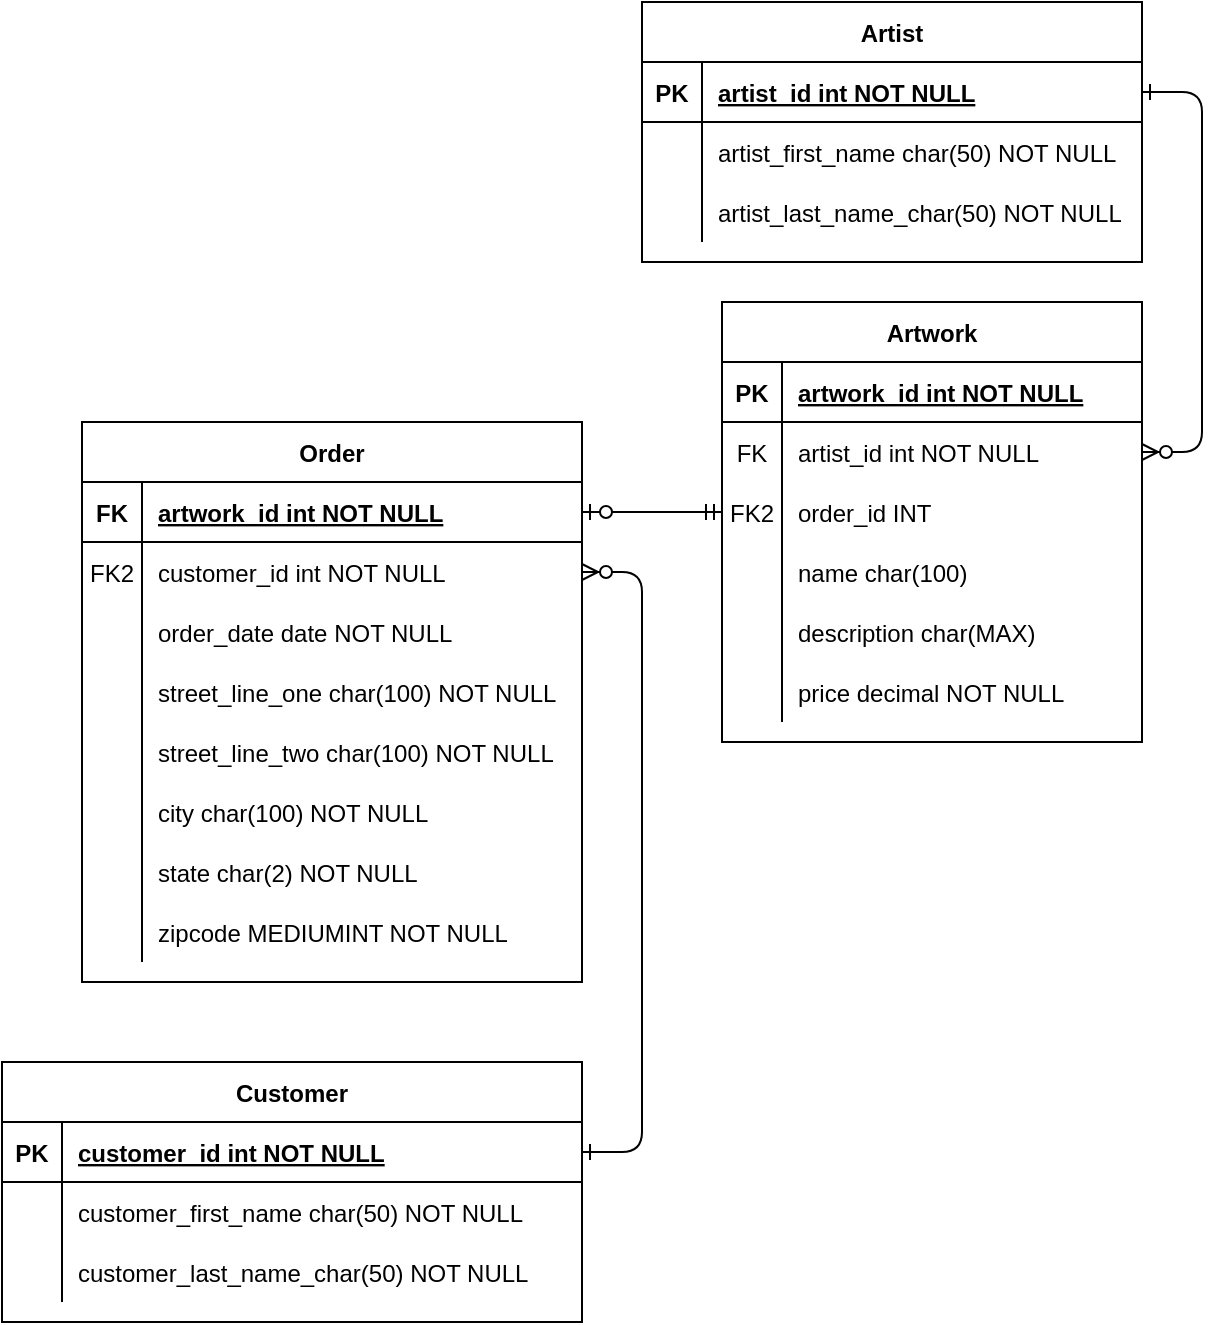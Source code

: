 <mxfile version="14.1.8" type="device"><diagram id="R2lEEEUBdFMjLlhIrx00" name="Schema"><mxGraphModel dx="2035" dy="685" grid="1" gridSize="10" guides="1" tooltips="1" connect="1" arrows="1" fold="1" page="1" pageScale="1" pageWidth="850" pageHeight="1100" math="0" shadow="0" extFonts="Permanent Marker^https://fonts.googleapis.com/css?family=Permanent+Marker"><root><mxCell id="0"/><mxCell id="1" parent="0"/><mxCell id="C-vyLk0tnHw3VtMMgP7b-1" value="" style="edgeStyle=entityRelationEdgeStyle;endArrow=ERzeroToMany;startArrow=ERone;endFill=1;startFill=0;" parent="1" source="WAmOMxOFT9aWhyaaTdJ5-17" target="C-vyLk0tnHw3VtMMgP7b-6" edge="1"><mxGeometry width="100" height="100" relative="1" as="geometry"><mxPoint x="520" y="245" as="sourcePoint"/><mxPoint x="590" y="700" as="targetPoint"/></mxGeometry></mxCell><mxCell id="C-vyLk0tnHw3VtMMgP7b-2" value="Order" style="shape=table;startSize=30;container=1;collapsible=1;childLayout=tableLayout;fixedRows=1;rowLines=0;fontStyle=1;align=center;resizeLast=1;" parent="1" vertex="1"><mxGeometry x="-210" y="610" width="250" height="280" as="geometry"/></mxCell><mxCell id="C-vyLk0tnHw3VtMMgP7b-3" value="" style="shape=partialRectangle;collapsible=0;dropTarget=0;pointerEvents=0;fillColor=none;points=[[0,0.5],[1,0.5]];portConstraint=eastwest;top=0;left=0;right=0;bottom=1;" parent="C-vyLk0tnHw3VtMMgP7b-2" vertex="1"><mxGeometry y="30" width="250" height="30" as="geometry"/></mxCell><mxCell id="C-vyLk0tnHw3VtMMgP7b-4" value="FK" style="shape=partialRectangle;overflow=hidden;connectable=0;fillColor=none;top=0;left=0;bottom=0;right=0;fontStyle=1;" parent="C-vyLk0tnHw3VtMMgP7b-3" vertex="1"><mxGeometry width="30" height="30" as="geometry"/></mxCell><mxCell id="C-vyLk0tnHw3VtMMgP7b-5" value="artwork_id int NOT NULL" style="shape=partialRectangle;overflow=hidden;connectable=0;fillColor=none;top=0;left=0;bottom=0;right=0;align=left;spacingLeft=6;fontStyle=5;" parent="C-vyLk0tnHw3VtMMgP7b-3" vertex="1"><mxGeometry x="30" width="220" height="30" as="geometry"/></mxCell><mxCell id="C-vyLk0tnHw3VtMMgP7b-6" value="" style="shape=partialRectangle;collapsible=0;dropTarget=0;pointerEvents=0;fillColor=none;points=[[0,0.5],[1,0.5]];portConstraint=eastwest;top=0;left=0;right=0;bottom=0;" parent="C-vyLk0tnHw3VtMMgP7b-2" vertex="1"><mxGeometry y="60" width="250" height="30" as="geometry"/></mxCell><mxCell id="C-vyLk0tnHw3VtMMgP7b-7" value="FK2" style="shape=partialRectangle;overflow=hidden;connectable=0;fillColor=none;top=0;left=0;bottom=0;right=0;" parent="C-vyLk0tnHw3VtMMgP7b-6" vertex="1"><mxGeometry width="30" height="30" as="geometry"/></mxCell><mxCell id="C-vyLk0tnHw3VtMMgP7b-8" value="customer_id int NOT NULL" style="shape=partialRectangle;overflow=hidden;connectable=0;fillColor=none;top=0;left=0;bottom=0;right=0;align=left;spacingLeft=6;" parent="C-vyLk0tnHw3VtMMgP7b-6" vertex="1"><mxGeometry x="30" width="220" height="30" as="geometry"/></mxCell><mxCell id="C-vyLk0tnHw3VtMMgP7b-9" value="" style="shape=partialRectangle;collapsible=0;dropTarget=0;pointerEvents=0;fillColor=none;points=[[0,0.5],[1,0.5]];portConstraint=eastwest;top=0;left=0;right=0;bottom=0;" parent="C-vyLk0tnHw3VtMMgP7b-2" vertex="1"><mxGeometry y="90" width="250" height="30" as="geometry"/></mxCell><mxCell id="C-vyLk0tnHw3VtMMgP7b-10" value="" style="shape=partialRectangle;overflow=hidden;connectable=0;fillColor=none;top=0;left=0;bottom=0;right=0;" parent="C-vyLk0tnHw3VtMMgP7b-9" vertex="1"><mxGeometry width="30" height="30" as="geometry"/></mxCell><mxCell id="C-vyLk0tnHw3VtMMgP7b-11" value="order_date date NOT NULL" style="shape=partialRectangle;overflow=hidden;connectable=0;fillColor=none;top=0;left=0;bottom=0;right=0;align=left;spacingLeft=6;" parent="C-vyLk0tnHw3VtMMgP7b-9" vertex="1"><mxGeometry x="30" width="220" height="30" as="geometry"/></mxCell><mxCell id="cZXGv0ao4hu-qKQzIEQ--35" value="" style="shape=partialRectangle;collapsible=0;dropTarget=0;pointerEvents=0;fillColor=none;top=0;left=0;bottom=0;right=0;points=[[0,0.5],[1,0.5]];portConstraint=eastwest;" vertex="1" parent="C-vyLk0tnHw3VtMMgP7b-2"><mxGeometry y="120" width="250" height="30" as="geometry"/></mxCell><mxCell id="cZXGv0ao4hu-qKQzIEQ--36" value="" style="shape=partialRectangle;connectable=0;fillColor=none;top=0;left=0;bottom=0;right=0;editable=1;overflow=hidden;" vertex="1" parent="cZXGv0ao4hu-qKQzIEQ--35"><mxGeometry width="30" height="30" as="geometry"/></mxCell><mxCell id="cZXGv0ao4hu-qKQzIEQ--37" value="street_line_one char(100) NOT NULL" style="shape=partialRectangle;connectable=0;fillColor=none;top=0;left=0;bottom=0;right=0;align=left;spacingLeft=6;overflow=hidden;" vertex="1" parent="cZXGv0ao4hu-qKQzIEQ--35"><mxGeometry x="30" width="220" height="30" as="geometry"/></mxCell><mxCell id="cZXGv0ao4hu-qKQzIEQ--39" value="" style="shape=partialRectangle;collapsible=0;dropTarget=0;pointerEvents=0;fillColor=none;top=0;left=0;bottom=0;right=0;points=[[0,0.5],[1,0.5]];portConstraint=eastwest;" vertex="1" parent="C-vyLk0tnHw3VtMMgP7b-2"><mxGeometry y="150" width="250" height="30" as="geometry"/></mxCell><mxCell id="cZXGv0ao4hu-qKQzIEQ--40" value="" style="shape=partialRectangle;connectable=0;fillColor=none;top=0;left=0;bottom=0;right=0;editable=1;overflow=hidden;" vertex="1" parent="cZXGv0ao4hu-qKQzIEQ--39"><mxGeometry width="30" height="30" as="geometry"/></mxCell><mxCell id="cZXGv0ao4hu-qKQzIEQ--41" value="street_line_two char(100) NOT NULL" style="shape=partialRectangle;connectable=0;fillColor=none;top=0;left=0;bottom=0;right=0;align=left;spacingLeft=6;overflow=hidden;" vertex="1" parent="cZXGv0ao4hu-qKQzIEQ--39"><mxGeometry x="30" width="220" height="30" as="geometry"/></mxCell><mxCell id="cZXGv0ao4hu-qKQzIEQ--6" value="" style="shape=partialRectangle;collapsible=0;dropTarget=0;pointerEvents=0;fillColor=none;top=0;left=0;bottom=0;right=0;points=[[0,0.5],[1,0.5]];portConstraint=eastwest;" vertex="1" parent="C-vyLk0tnHw3VtMMgP7b-2"><mxGeometry y="180" width="250" height="30" as="geometry"/></mxCell><mxCell id="cZXGv0ao4hu-qKQzIEQ--7" value="" style="shape=partialRectangle;connectable=0;fillColor=none;top=0;left=0;bottom=0;right=0;editable=1;overflow=hidden;" vertex="1" parent="cZXGv0ao4hu-qKQzIEQ--6"><mxGeometry width="30" height="30" as="geometry"/></mxCell><mxCell id="cZXGv0ao4hu-qKQzIEQ--8" value="city char(100) NOT NULL" style="shape=partialRectangle;connectable=0;fillColor=none;top=0;left=0;bottom=0;right=0;align=left;spacingLeft=6;overflow=hidden;" vertex="1" parent="cZXGv0ao4hu-qKQzIEQ--6"><mxGeometry x="30" width="220" height="30" as="geometry"/></mxCell><mxCell id="cZXGv0ao4hu-qKQzIEQ--43" value="" style="shape=partialRectangle;collapsible=0;dropTarget=0;pointerEvents=0;fillColor=none;top=0;left=0;bottom=0;right=0;points=[[0,0.5],[1,0.5]];portConstraint=eastwest;" vertex="1" parent="C-vyLk0tnHw3VtMMgP7b-2"><mxGeometry y="210" width="250" height="30" as="geometry"/></mxCell><mxCell id="cZXGv0ao4hu-qKQzIEQ--44" value="" style="shape=partialRectangle;connectable=0;fillColor=none;top=0;left=0;bottom=0;right=0;editable=1;overflow=hidden;" vertex="1" parent="cZXGv0ao4hu-qKQzIEQ--43"><mxGeometry width="30" height="30" as="geometry"/></mxCell><mxCell id="cZXGv0ao4hu-qKQzIEQ--45" value="state char(2) NOT NULL" style="shape=partialRectangle;connectable=0;fillColor=none;top=0;left=0;bottom=0;right=0;align=left;spacingLeft=6;overflow=hidden;" vertex="1" parent="cZXGv0ao4hu-qKQzIEQ--43"><mxGeometry x="30" width="220" height="30" as="geometry"/></mxCell><mxCell id="cZXGv0ao4hu-qKQzIEQ--47" value="" style="shape=partialRectangle;collapsible=0;dropTarget=0;pointerEvents=0;fillColor=none;top=0;left=0;bottom=0;right=0;points=[[0,0.5],[1,0.5]];portConstraint=eastwest;" vertex="1" parent="C-vyLk0tnHw3VtMMgP7b-2"><mxGeometry y="240" width="250" height="30" as="geometry"/></mxCell><mxCell id="cZXGv0ao4hu-qKQzIEQ--48" value="" style="shape=partialRectangle;connectable=0;fillColor=none;top=0;left=0;bottom=0;right=0;editable=1;overflow=hidden;" vertex="1" parent="cZXGv0ao4hu-qKQzIEQ--47"><mxGeometry width="30" height="30" as="geometry"/></mxCell><mxCell id="cZXGv0ao4hu-qKQzIEQ--49" value="zipcode MEDIUMINT NOT NULL" style="shape=partialRectangle;connectable=0;fillColor=none;top=0;left=0;bottom=0;right=0;align=left;spacingLeft=6;overflow=hidden;" vertex="1" parent="cZXGv0ao4hu-qKQzIEQ--47"><mxGeometry x="30" width="220" height="30" as="geometry"/></mxCell><mxCell id="WAmOMxOFT9aWhyaaTdJ5-1" value="Artist" style="shape=table;startSize=30;container=1;collapsible=1;childLayout=tableLayout;fixedRows=1;rowLines=0;fontStyle=1;align=center;resizeLast=1;" parent="1" vertex="1"><mxGeometry x="70" y="400" width="250" height="130" as="geometry"/></mxCell><mxCell id="WAmOMxOFT9aWhyaaTdJ5-2" value="" style="shape=partialRectangle;collapsible=0;dropTarget=0;pointerEvents=0;fillColor=none;points=[[0,0.5],[1,0.5]];portConstraint=eastwest;top=0;left=0;right=0;bottom=1;" parent="WAmOMxOFT9aWhyaaTdJ5-1" vertex="1"><mxGeometry y="30" width="250" height="30" as="geometry"/></mxCell><mxCell id="WAmOMxOFT9aWhyaaTdJ5-3" value="PK" style="shape=partialRectangle;overflow=hidden;connectable=0;fillColor=none;top=0;left=0;bottom=0;right=0;fontStyle=1;" parent="WAmOMxOFT9aWhyaaTdJ5-2" vertex="1"><mxGeometry width="30" height="30" as="geometry"/></mxCell><mxCell id="WAmOMxOFT9aWhyaaTdJ5-4" value="artist_id int NOT NULL " style="shape=partialRectangle;overflow=hidden;connectable=0;fillColor=none;top=0;left=0;bottom=0;right=0;align=left;spacingLeft=6;fontStyle=5;" parent="WAmOMxOFT9aWhyaaTdJ5-2" vertex="1"><mxGeometry x="30" width="220" height="30" as="geometry"/></mxCell><mxCell id="WAmOMxOFT9aWhyaaTdJ5-5" value="" style="shape=partialRectangle;collapsible=0;dropTarget=0;pointerEvents=0;fillColor=none;points=[[0,0.5],[1,0.5]];portConstraint=eastwest;top=0;left=0;right=0;bottom=0;" parent="WAmOMxOFT9aWhyaaTdJ5-1" vertex="1"><mxGeometry y="60" width="250" height="30" as="geometry"/></mxCell><mxCell id="WAmOMxOFT9aWhyaaTdJ5-6" value="" style="shape=partialRectangle;overflow=hidden;connectable=0;fillColor=none;top=0;left=0;bottom=0;right=0;" parent="WAmOMxOFT9aWhyaaTdJ5-5" vertex="1"><mxGeometry width="30" height="30" as="geometry"/></mxCell><mxCell id="WAmOMxOFT9aWhyaaTdJ5-7" value="artist_first_name char(50) NOT NULL" style="shape=partialRectangle;overflow=hidden;connectable=0;fillColor=none;top=0;left=0;bottom=0;right=0;align=left;spacingLeft=6;" parent="WAmOMxOFT9aWhyaaTdJ5-5" vertex="1"><mxGeometry x="30" width="220" height="30" as="geometry"/></mxCell><mxCell id="WAmOMxOFT9aWhyaaTdJ5-13" value="" style="shape=partialRectangle;collapsible=0;dropTarget=0;pointerEvents=0;fillColor=none;top=0;left=0;bottom=0;right=0;points=[[0,0.5],[1,0.5]];portConstraint=eastwest;" parent="WAmOMxOFT9aWhyaaTdJ5-1" vertex="1"><mxGeometry y="90" width="250" height="30" as="geometry"/></mxCell><mxCell id="WAmOMxOFT9aWhyaaTdJ5-14" value="" style="shape=partialRectangle;connectable=0;fillColor=none;top=0;left=0;bottom=0;right=0;editable=1;overflow=hidden;" parent="WAmOMxOFT9aWhyaaTdJ5-13" vertex="1"><mxGeometry width="30" height="30" as="geometry"/></mxCell><mxCell id="WAmOMxOFT9aWhyaaTdJ5-15" value="artist_last_name_char(50) NOT NULL" style="shape=partialRectangle;connectable=0;fillColor=none;top=0;left=0;bottom=0;right=0;align=left;spacingLeft=6;overflow=hidden;" parent="WAmOMxOFT9aWhyaaTdJ5-13" vertex="1"><mxGeometry x="30" width="220" height="30" as="geometry"/></mxCell><mxCell id="WAmOMxOFT9aWhyaaTdJ5-16" value="Customer" style="shape=table;startSize=30;container=1;collapsible=1;childLayout=tableLayout;fixedRows=1;rowLines=0;fontStyle=1;align=center;resizeLast=1;" parent="1" vertex="1"><mxGeometry x="-250" y="930" width="290" height="130" as="geometry"/></mxCell><mxCell id="WAmOMxOFT9aWhyaaTdJ5-17" value="" style="shape=partialRectangle;collapsible=0;dropTarget=0;pointerEvents=0;fillColor=none;points=[[0,0.5],[1,0.5]];portConstraint=eastwest;top=0;left=0;right=0;bottom=1;" parent="WAmOMxOFT9aWhyaaTdJ5-16" vertex="1"><mxGeometry y="30" width="290" height="30" as="geometry"/></mxCell><mxCell id="WAmOMxOFT9aWhyaaTdJ5-18" value="PK" style="shape=partialRectangle;overflow=hidden;connectable=0;fillColor=none;top=0;left=0;bottom=0;right=0;fontStyle=1;" parent="WAmOMxOFT9aWhyaaTdJ5-17" vertex="1"><mxGeometry width="30" height="30" as="geometry"/></mxCell><mxCell id="WAmOMxOFT9aWhyaaTdJ5-19" value="customer_id int NOT NULL " style="shape=partialRectangle;overflow=hidden;connectable=0;fillColor=none;top=0;left=0;bottom=0;right=0;align=left;spacingLeft=6;fontStyle=5;" parent="WAmOMxOFT9aWhyaaTdJ5-17" vertex="1"><mxGeometry x="30" width="260" height="30" as="geometry"/></mxCell><mxCell id="WAmOMxOFT9aWhyaaTdJ5-20" value="" style="shape=partialRectangle;collapsible=0;dropTarget=0;pointerEvents=0;fillColor=none;points=[[0,0.5],[1,0.5]];portConstraint=eastwest;top=0;left=0;right=0;bottom=0;" parent="WAmOMxOFT9aWhyaaTdJ5-16" vertex="1"><mxGeometry y="60" width="290" height="30" as="geometry"/></mxCell><mxCell id="WAmOMxOFT9aWhyaaTdJ5-21" value="" style="shape=partialRectangle;overflow=hidden;connectable=0;fillColor=none;top=0;left=0;bottom=0;right=0;" parent="WAmOMxOFT9aWhyaaTdJ5-20" vertex="1"><mxGeometry width="30" height="30" as="geometry"/></mxCell><mxCell id="WAmOMxOFT9aWhyaaTdJ5-22" value="customer_first_name char(50) NOT NULL" style="shape=partialRectangle;overflow=hidden;connectable=0;fillColor=none;top=0;left=0;bottom=0;right=0;align=left;spacingLeft=6;" parent="WAmOMxOFT9aWhyaaTdJ5-20" vertex="1"><mxGeometry x="30" width="260" height="30" as="geometry"/></mxCell><mxCell id="WAmOMxOFT9aWhyaaTdJ5-23" value="" style="shape=partialRectangle;collapsible=0;dropTarget=0;pointerEvents=0;fillColor=none;top=0;left=0;bottom=0;right=0;points=[[0,0.5],[1,0.5]];portConstraint=eastwest;" parent="WAmOMxOFT9aWhyaaTdJ5-16" vertex="1"><mxGeometry y="90" width="290" height="30" as="geometry"/></mxCell><mxCell id="WAmOMxOFT9aWhyaaTdJ5-24" value="" style="shape=partialRectangle;connectable=0;fillColor=none;top=0;left=0;bottom=0;right=0;editable=1;overflow=hidden;" parent="WAmOMxOFT9aWhyaaTdJ5-23" vertex="1"><mxGeometry width="30" height="30" as="geometry"/></mxCell><mxCell id="WAmOMxOFT9aWhyaaTdJ5-25" value="customer_last_name_char(50) NOT NULL" style="shape=partialRectangle;connectable=0;fillColor=none;top=0;left=0;bottom=0;right=0;align=left;spacingLeft=6;overflow=hidden;" parent="WAmOMxOFT9aWhyaaTdJ5-23" vertex="1"><mxGeometry x="30" width="260" height="30" as="geometry"/></mxCell><mxCell id="WAmOMxOFT9aWhyaaTdJ5-44" value="Artwork" style="shape=table;startSize=30;container=1;collapsible=1;childLayout=tableLayout;fixedRows=1;rowLines=0;fontStyle=1;align=center;resizeLast=1;" parent="1" vertex="1"><mxGeometry x="110" y="550" width="210" height="220" as="geometry"/></mxCell><mxCell id="WAmOMxOFT9aWhyaaTdJ5-45" value="" style="shape=partialRectangle;collapsible=0;dropTarget=0;pointerEvents=0;fillColor=none;top=0;left=0;bottom=1;right=0;points=[[0,0.5],[1,0.5]];portConstraint=eastwest;" parent="WAmOMxOFT9aWhyaaTdJ5-44" vertex="1"><mxGeometry y="30" width="210" height="30" as="geometry"/></mxCell><mxCell id="WAmOMxOFT9aWhyaaTdJ5-46" value="PK" style="shape=partialRectangle;connectable=0;fillColor=none;top=0;left=0;bottom=0;right=0;fontStyle=1;overflow=hidden;" parent="WAmOMxOFT9aWhyaaTdJ5-45" vertex="1"><mxGeometry width="30" height="30" as="geometry"/></mxCell><mxCell id="WAmOMxOFT9aWhyaaTdJ5-47" value="artwork_id int NOT NULL" style="shape=partialRectangle;connectable=0;fillColor=none;top=0;left=0;bottom=0;right=0;align=left;spacingLeft=6;fontStyle=5;overflow=hidden;" parent="WAmOMxOFT9aWhyaaTdJ5-45" vertex="1"><mxGeometry x="30" width="180" height="30" as="geometry"/></mxCell><mxCell id="WAmOMxOFT9aWhyaaTdJ5-48" value="" style="shape=partialRectangle;collapsible=0;dropTarget=0;pointerEvents=0;fillColor=none;top=0;left=0;bottom=0;right=0;points=[[0,0.5],[1,0.5]];portConstraint=eastwest;" parent="WAmOMxOFT9aWhyaaTdJ5-44" vertex="1"><mxGeometry y="60" width="210" height="30" as="geometry"/></mxCell><mxCell id="WAmOMxOFT9aWhyaaTdJ5-49" value="FK" style="shape=partialRectangle;connectable=0;fillColor=none;top=0;left=0;bottom=0;right=0;editable=1;overflow=hidden;" parent="WAmOMxOFT9aWhyaaTdJ5-48" vertex="1"><mxGeometry width="30" height="30" as="geometry"/></mxCell><mxCell id="WAmOMxOFT9aWhyaaTdJ5-50" value="artist_id int NOT NULL" style="shape=partialRectangle;connectable=0;fillColor=none;top=0;left=0;bottom=0;right=0;align=left;spacingLeft=6;overflow=hidden;" parent="WAmOMxOFT9aWhyaaTdJ5-48" vertex="1"><mxGeometry x="30" width="180" height="30" as="geometry"/></mxCell><mxCell id="cZXGv0ao4hu-qKQzIEQ--29" value="" style="shape=partialRectangle;collapsible=0;dropTarget=0;pointerEvents=0;fillColor=none;top=0;left=0;bottom=0;right=0;points=[[0,0.5],[1,0.5]];portConstraint=eastwest;" vertex="1" parent="WAmOMxOFT9aWhyaaTdJ5-44"><mxGeometry y="90" width="210" height="30" as="geometry"/></mxCell><mxCell id="cZXGv0ao4hu-qKQzIEQ--30" value="FK2" style="shape=partialRectangle;connectable=0;fillColor=none;top=0;left=0;bottom=0;right=0;editable=1;overflow=hidden;" vertex="1" parent="cZXGv0ao4hu-qKQzIEQ--29"><mxGeometry width="30" height="30" as="geometry"/></mxCell><mxCell id="cZXGv0ao4hu-qKQzIEQ--31" value="order_id INT" style="shape=partialRectangle;connectable=0;fillColor=none;top=0;left=0;bottom=0;right=0;align=left;spacingLeft=6;overflow=hidden;" vertex="1" parent="cZXGv0ao4hu-qKQzIEQ--29"><mxGeometry x="30" width="180" height="30" as="geometry"/></mxCell><mxCell id="WAmOMxOFT9aWhyaaTdJ5-51" value="" style="shape=partialRectangle;collapsible=0;dropTarget=0;pointerEvents=0;fillColor=none;top=0;left=0;bottom=0;right=0;points=[[0,0.5],[1,0.5]];portConstraint=eastwest;" parent="WAmOMxOFT9aWhyaaTdJ5-44" vertex="1"><mxGeometry y="120" width="210" height="30" as="geometry"/></mxCell><mxCell id="WAmOMxOFT9aWhyaaTdJ5-52" value="" style="shape=partialRectangle;connectable=0;fillColor=none;top=0;left=0;bottom=0;right=0;editable=1;overflow=hidden;" parent="WAmOMxOFT9aWhyaaTdJ5-51" vertex="1"><mxGeometry width="30" height="30" as="geometry"/></mxCell><mxCell id="WAmOMxOFT9aWhyaaTdJ5-53" value="name char(100)" style="shape=partialRectangle;connectable=0;fillColor=none;top=0;left=0;bottom=0;right=0;align=left;spacingLeft=6;overflow=hidden;" parent="WAmOMxOFT9aWhyaaTdJ5-51" vertex="1"><mxGeometry x="30" width="180" height="30" as="geometry"/></mxCell><mxCell id="WAmOMxOFT9aWhyaaTdJ5-54" value="" style="shape=partialRectangle;collapsible=0;dropTarget=0;pointerEvents=0;fillColor=none;top=0;left=0;bottom=0;right=0;points=[[0,0.5],[1,0.5]];portConstraint=eastwest;" parent="WAmOMxOFT9aWhyaaTdJ5-44" vertex="1"><mxGeometry y="150" width="210" height="30" as="geometry"/></mxCell><mxCell id="WAmOMxOFT9aWhyaaTdJ5-55" value="" style="shape=partialRectangle;connectable=0;fillColor=none;top=0;left=0;bottom=0;right=0;editable=1;overflow=hidden;" parent="WAmOMxOFT9aWhyaaTdJ5-54" vertex="1"><mxGeometry width="30" height="30" as="geometry"/></mxCell><mxCell id="WAmOMxOFT9aWhyaaTdJ5-56" value="description char(MAX)" style="shape=partialRectangle;connectable=0;fillColor=none;top=0;left=0;bottom=0;right=0;align=left;spacingLeft=6;overflow=hidden;" parent="WAmOMxOFT9aWhyaaTdJ5-54" vertex="1"><mxGeometry x="30" width="180" height="30" as="geometry"/></mxCell><mxCell id="WAmOMxOFT9aWhyaaTdJ5-69" value="" style="shape=partialRectangle;collapsible=0;dropTarget=0;pointerEvents=0;fillColor=none;top=0;left=0;bottom=0;right=0;points=[[0,0.5],[1,0.5]];portConstraint=eastwest;" parent="WAmOMxOFT9aWhyaaTdJ5-44" vertex="1"><mxGeometry y="180" width="210" height="30" as="geometry"/></mxCell><mxCell id="WAmOMxOFT9aWhyaaTdJ5-70" value="" style="shape=partialRectangle;connectable=0;fillColor=none;top=0;left=0;bottom=0;right=0;editable=1;overflow=hidden;" parent="WAmOMxOFT9aWhyaaTdJ5-69" vertex="1"><mxGeometry width="30" height="30" as="geometry"/></mxCell><mxCell id="WAmOMxOFT9aWhyaaTdJ5-71" value="price decimal NOT NULL" style="shape=partialRectangle;connectable=0;fillColor=none;top=0;left=0;bottom=0;right=0;align=left;spacingLeft=6;overflow=hidden;" parent="WAmOMxOFT9aWhyaaTdJ5-69" vertex="1"><mxGeometry x="30" width="180" height="30" as="geometry"/></mxCell><mxCell id="WAmOMxOFT9aWhyaaTdJ5-74" value="" style="edgeStyle=entityRelationEdgeStyle;endArrow=ERzeroToMany;startArrow=ERone;endFill=1;startFill=0;" parent="1" source="WAmOMxOFT9aWhyaaTdJ5-2" target="WAmOMxOFT9aWhyaaTdJ5-48" edge="1"><mxGeometry width="100" height="100" relative="1" as="geometry"><mxPoint x="710" y="175" as="sourcePoint"/><mxPoint x="700" y="385" as="targetPoint"/></mxGeometry></mxCell><mxCell id="cZXGv0ao4hu-qKQzIEQ--32" value="" style="edgeStyle=entityRelationEdgeStyle;fontSize=12;html=1;endArrow=ERzeroToOne;startArrow=ERmandOne;" edge="1" parent="1" source="cZXGv0ao4hu-qKQzIEQ--29" target="C-vyLk0tnHw3VtMMgP7b-3"><mxGeometry width="100" height="100" relative="1" as="geometry"><mxPoint x="-110" y="710" as="sourcePoint"/><mxPoint x="-10" y="610" as="targetPoint"/></mxGeometry></mxCell></root></mxGraphModel></diagram></mxfile>